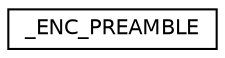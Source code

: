 digraph "Graphical Class Hierarchy"
{
  edge [fontname="Helvetica",fontsize="10",labelfontname="Helvetica",labelfontsize="10"];
  node [fontname="Helvetica",fontsize="10",shape=record];
  rankdir="LR";
  Node1 [label="_ENC_PREAMBLE",height=0.2,width=0.4,color="black", fillcolor="white", style="filled",URL="$struct___e_n_c___p_r_e_a_m_b_l_e.html"];
}
